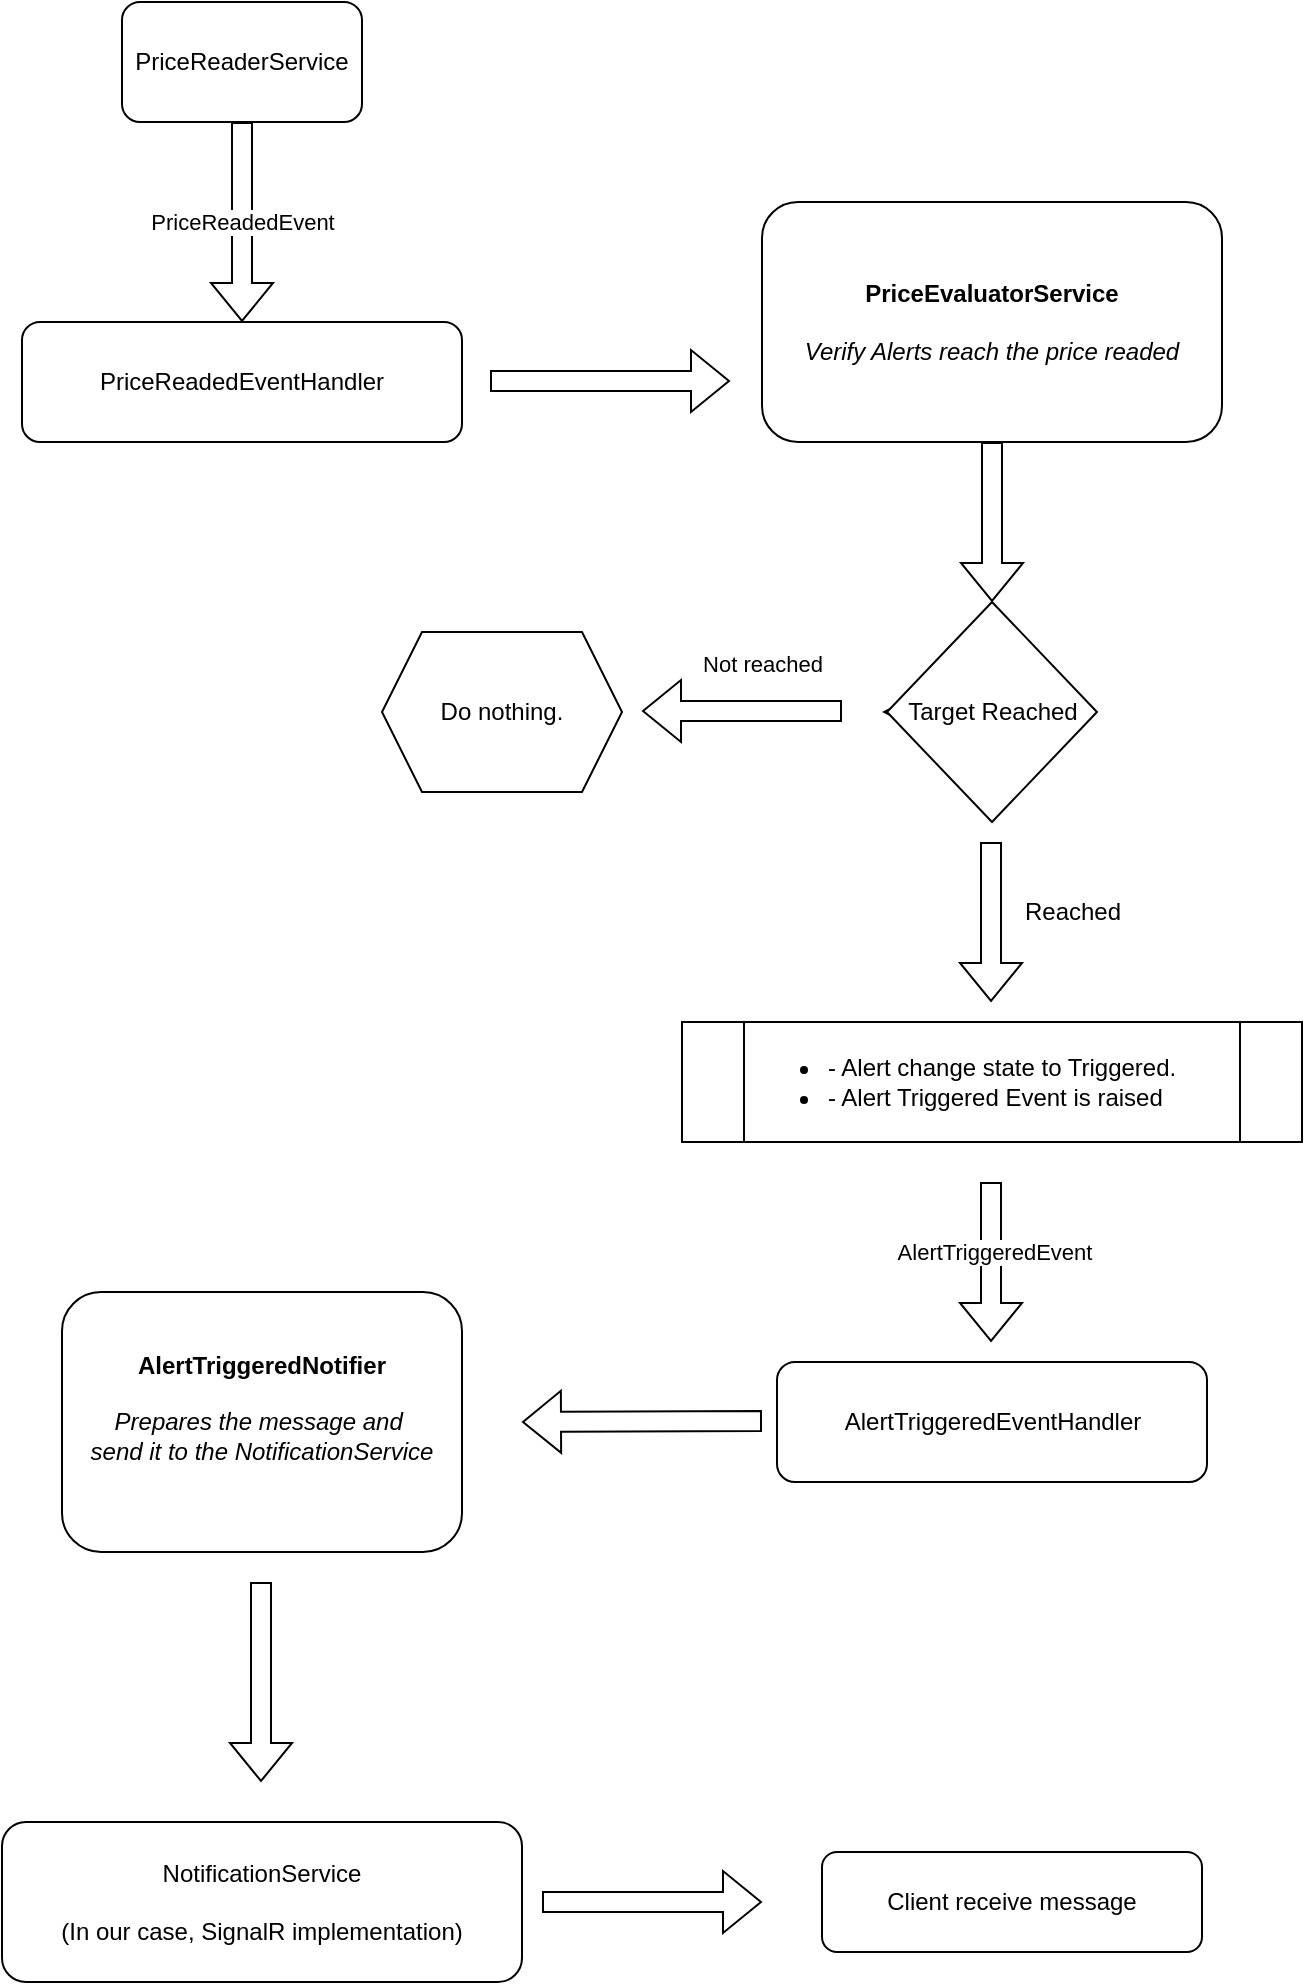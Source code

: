 <mxfile version="24.4.0" type="github">
  <diagram name="Page-1" id="gIa_hYs-Oa0FOu4E7pOf">
    <mxGraphModel dx="1434" dy="746" grid="1" gridSize="10" guides="1" tooltips="1" connect="1" arrows="1" fold="1" page="1" pageScale="1" pageWidth="827" pageHeight="1169" math="0" shadow="0">
      <root>
        <mxCell id="0" />
        <mxCell id="1" parent="0" />
        <mxCell id="ayM1k6lNBPU3NUKRUYsf-1" value="PriceReaderService" style="rounded=1;whiteSpace=wrap;html=1;" vertex="1" parent="1">
          <mxGeometry x="110" y="60" width="120" height="60" as="geometry" />
        </mxCell>
        <mxCell id="ayM1k6lNBPU3NUKRUYsf-2" value="PriceReadedEventHandler" style="rounded=1;whiteSpace=wrap;html=1;" vertex="1" parent="1">
          <mxGeometry x="60" y="220" width="220" height="60" as="geometry" />
        </mxCell>
        <mxCell id="ayM1k6lNBPU3NUKRUYsf-3" value="PriceReadedEvent" style="shape=flexArrow;endArrow=classic;html=1;rounded=0;exitX=0.5;exitY=1;exitDx=0;exitDy=0;" edge="1" parent="1" source="ayM1k6lNBPU3NUKRUYsf-1" target="ayM1k6lNBPU3NUKRUYsf-2">
          <mxGeometry width="50" height="50" relative="1" as="geometry">
            <mxPoint x="110" y="180" as="sourcePoint" />
            <mxPoint x="160" y="130" as="targetPoint" />
          </mxGeometry>
        </mxCell>
        <mxCell id="ayM1k6lNBPU3NUKRUYsf-7" value="&lt;div&gt;&lt;br&gt;&lt;/div&gt;" style="shape=flexArrow;endArrow=classic;html=1;rounded=0;exitX=0.5;exitY=1;exitDx=0;exitDy=0;" edge="1" parent="1">
          <mxGeometry x="-0.067" y="-30" width="50" height="50" relative="1" as="geometry">
            <mxPoint x="294" y="249.5" as="sourcePoint" />
            <mxPoint x="414" y="249.5" as="targetPoint" />
            <mxPoint y="1" as="offset" />
          </mxGeometry>
        </mxCell>
        <mxCell id="ayM1k6lNBPU3NUKRUYsf-8" value="&lt;b&gt;PriceEvaluatorService&lt;/b&gt;&lt;div&gt;&lt;br&gt;&lt;/div&gt;&lt;div&gt;&lt;i&gt;Verify Alerts reach the price readed&lt;/i&gt;&lt;/div&gt;" style="rounded=1;whiteSpace=wrap;html=1;" vertex="1" parent="1">
          <mxGeometry x="430" y="160" width="230" height="120" as="geometry" />
        </mxCell>
        <mxCell id="ayM1k6lNBPU3NUKRUYsf-9" value="" style="shape=flexArrow;endArrow=classic;html=1;rounded=0;entryX=0.5;entryY=0;entryDx=0;entryDy=0;" edge="1" parent="1" source="ayM1k6lNBPU3NUKRUYsf-8" target="ayM1k6lNBPU3NUKRUYsf-10">
          <mxGeometry width="50" height="50" relative="1" as="geometry">
            <mxPoint x="490" y="360" as="sourcePoint" />
            <mxPoint x="525" y="360" as="targetPoint" />
          </mxGeometry>
        </mxCell>
        <mxCell id="ayM1k6lNBPU3NUKRUYsf-18" style="edgeStyle=orthogonalEdgeStyle;rounded=0;orthogonalLoop=1;jettySize=auto;html=1;exitX=0;exitY=0.5;exitDx=0;exitDy=0;" edge="1" parent="1" source="ayM1k6lNBPU3NUKRUYsf-10">
          <mxGeometry relative="1" as="geometry">
            <mxPoint x="490" y="415" as="targetPoint" />
          </mxGeometry>
        </mxCell>
        <mxCell id="ayM1k6lNBPU3NUKRUYsf-10" value="Target Reached" style="rhombus;whiteSpace=wrap;html=1;" vertex="1" parent="1">
          <mxGeometry x="492.5" y="360" width="105" height="110" as="geometry" />
        </mxCell>
        <mxCell id="ayM1k6lNBPU3NUKRUYsf-11" value="" style="shape=flexArrow;endArrow=classic;html=1;rounded=0;" edge="1" parent="1">
          <mxGeometry width="50" height="50" relative="1" as="geometry">
            <mxPoint x="470" y="414.5" as="sourcePoint" />
            <mxPoint x="370" y="414.5" as="targetPoint" />
          </mxGeometry>
        </mxCell>
        <mxCell id="ayM1k6lNBPU3NUKRUYsf-12" value="Not reached" style="edgeLabel;html=1;align=center;verticalAlign=middle;resizable=0;points=[];" vertex="1" connectable="0" parent="ayM1k6lNBPU3NUKRUYsf-11">
          <mxGeometry x="-0.017" y="2" relative="1" as="geometry">
            <mxPoint x="9" y="-26" as="offset" />
          </mxGeometry>
        </mxCell>
        <mxCell id="ayM1k6lNBPU3NUKRUYsf-14" value="Do nothing." style="shape=hexagon;perimeter=hexagonPerimeter2;whiteSpace=wrap;html=1;fixedSize=1;" vertex="1" parent="1">
          <mxGeometry x="240" y="375" width="120" height="80" as="geometry" />
        </mxCell>
        <mxCell id="ayM1k6lNBPU3NUKRUYsf-17" value="" style="shape=flexArrow;endArrow=classic;html=1;rounded=0;exitX=0.5;exitY=1;exitDx=0;exitDy=0;" edge="1" parent="1">
          <mxGeometry width="50" height="50" relative="1" as="geometry">
            <mxPoint x="544.5" y="480" as="sourcePoint" />
            <mxPoint x="544.5" y="560" as="targetPoint" />
          </mxGeometry>
        </mxCell>
        <mxCell id="ayM1k6lNBPU3NUKRUYsf-20" value="Reached" style="text;html=1;align=center;verticalAlign=middle;resizable=0;points=[];autosize=1;strokeColor=none;fillColor=none;" vertex="1" parent="1">
          <mxGeometry x="550" y="500" width="70" height="30" as="geometry" />
        </mxCell>
        <mxCell id="ayM1k6lNBPU3NUKRUYsf-22" value="&lt;ul&gt;&lt;li&gt;- Alert change state to Triggered.&lt;/li&gt;&lt;li&gt;- Alert Triggered Event is raised&lt;/li&gt;&lt;/ul&gt;" style="shape=process;whiteSpace=wrap;html=1;backgroundOutline=1;align=left;" vertex="1" parent="1">
          <mxGeometry x="390" y="570" width="310" height="60" as="geometry" />
        </mxCell>
        <mxCell id="ayM1k6lNBPU3NUKRUYsf-23" style="edgeStyle=orthogonalEdgeStyle;rounded=0;orthogonalLoop=1;jettySize=auto;html=1;exitX=0.5;exitY=1;exitDx=0;exitDy=0;" edge="1" parent="1" source="ayM1k6lNBPU3NUKRUYsf-22" target="ayM1k6lNBPU3NUKRUYsf-22">
          <mxGeometry relative="1" as="geometry" />
        </mxCell>
        <mxCell id="ayM1k6lNBPU3NUKRUYsf-24" value="" style="shape=flexArrow;endArrow=classic;html=1;rounded=0;" edge="1" parent="1">
          <mxGeometry width="50" height="50" relative="1" as="geometry">
            <mxPoint x="544.5" y="650" as="sourcePoint" />
            <mxPoint x="544.5" y="730" as="targetPoint" />
          </mxGeometry>
        </mxCell>
        <mxCell id="ayM1k6lNBPU3NUKRUYsf-25" value="AlertTriggeredEvent" style="edgeLabel;html=1;align=center;verticalAlign=middle;resizable=0;points=[];" vertex="1" connectable="0" parent="ayM1k6lNBPU3NUKRUYsf-24">
          <mxGeometry x="-0.125" y="1" relative="1" as="geometry">
            <mxPoint as="offset" />
          </mxGeometry>
        </mxCell>
        <mxCell id="ayM1k6lNBPU3NUKRUYsf-26" value="AlertTriggeredEventHandler" style="rounded=1;whiteSpace=wrap;html=1;" vertex="1" parent="1">
          <mxGeometry x="437.5" y="740" width="215" height="60" as="geometry" />
        </mxCell>
        <mxCell id="ayM1k6lNBPU3NUKRUYsf-27" value="" style="shape=flexArrow;endArrow=classic;html=1;rounded=0;" edge="1" parent="1">
          <mxGeometry width="50" height="50" relative="1" as="geometry">
            <mxPoint x="430" y="769.5" as="sourcePoint" />
            <mxPoint x="310" y="770" as="targetPoint" />
          </mxGeometry>
        </mxCell>
        <mxCell id="ayM1k6lNBPU3NUKRUYsf-30" value="&lt;b&gt;AlertTriggeredNotifier&lt;/b&gt;&lt;div&gt;&lt;br&gt;&lt;/div&gt;&lt;div&gt;&lt;span style=&quot;text-wrap: nowrap;&quot;&gt;&lt;i&gt;Prepares the message and&amp;nbsp;&lt;/i&gt;&lt;/span&gt;&lt;/div&gt;&lt;div&gt;&lt;span style=&quot;text-wrap: nowrap;&quot;&gt;&lt;i&gt;send it to the NotificationService&lt;/i&gt;&lt;/span&gt;&lt;br&gt;&lt;/div&gt;&lt;div&gt;&lt;span style=&quot;text-wrap: nowrap;&quot;&gt;&lt;br&gt;&lt;/span&gt;&lt;/div&gt;" style="rounded=1;whiteSpace=wrap;html=1;" vertex="1" parent="1">
          <mxGeometry x="80" y="705" width="200" height="130" as="geometry" />
        </mxCell>
        <mxCell id="ayM1k6lNBPU3NUKRUYsf-31" value="" style="shape=flexArrow;endArrow=classic;html=1;rounded=0;" edge="1" parent="1">
          <mxGeometry width="50" height="50" relative="1" as="geometry">
            <mxPoint x="179.5" y="850" as="sourcePoint" />
            <mxPoint x="179.5" y="950" as="targetPoint" />
          </mxGeometry>
        </mxCell>
        <mxCell id="ayM1k6lNBPU3NUKRUYsf-34" value="NotificationService&lt;br&gt;&lt;br&gt;(In our case, SignalR implementation)" style="rounded=1;whiteSpace=wrap;html=1;" vertex="1" parent="1">
          <mxGeometry x="50" y="970" width="260" height="80" as="geometry" />
        </mxCell>
        <mxCell id="ayM1k6lNBPU3NUKRUYsf-35" value="" style="shape=flexArrow;endArrow=classic;html=1;rounded=0;" edge="1" parent="1">
          <mxGeometry width="50" height="50" relative="1" as="geometry">
            <mxPoint x="320" y="1010" as="sourcePoint" />
            <mxPoint x="430" y="1010" as="targetPoint" />
          </mxGeometry>
        </mxCell>
        <mxCell id="ayM1k6lNBPU3NUKRUYsf-36" value="Client receive message" style="rounded=1;whiteSpace=wrap;html=1;" vertex="1" parent="1">
          <mxGeometry x="460" y="985" width="190" height="50" as="geometry" />
        </mxCell>
      </root>
    </mxGraphModel>
  </diagram>
</mxfile>
